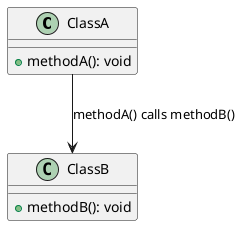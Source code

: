 @startuml

class ClassA {
  +methodA(): void
}

class ClassB {
  +methodB(): void
}

ClassA --> ClassB : methodA() calls methodB()

@enduml